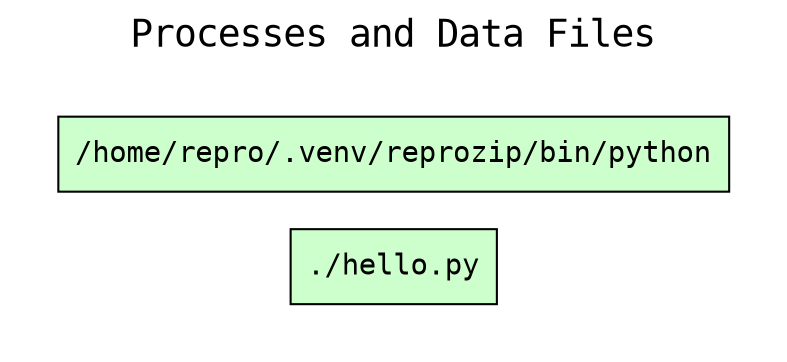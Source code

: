 
digraph wt_run {
rankdir=LR
fontname=Courier; fontsize=18; labelloc=t
label="Processes and Data Files"
subgraph cluster_inputs { label=""; color=white; penwidth=0
subgraph cluster_inputs_inner { label=""; color=white
node[shape=box style="filled" fillcolor="#CCFFCC" peripheries=1 fontname=Courier]
"exe:e3" [label="/home/repro/.venv/reprozip/bin/python"]
"exe:e2" [label="./hello.py"]
node[shape=box style="rounded,filled" fillcolor="#FFFFCC" peripheries=1 fontname=Helvetica]
}}
}

